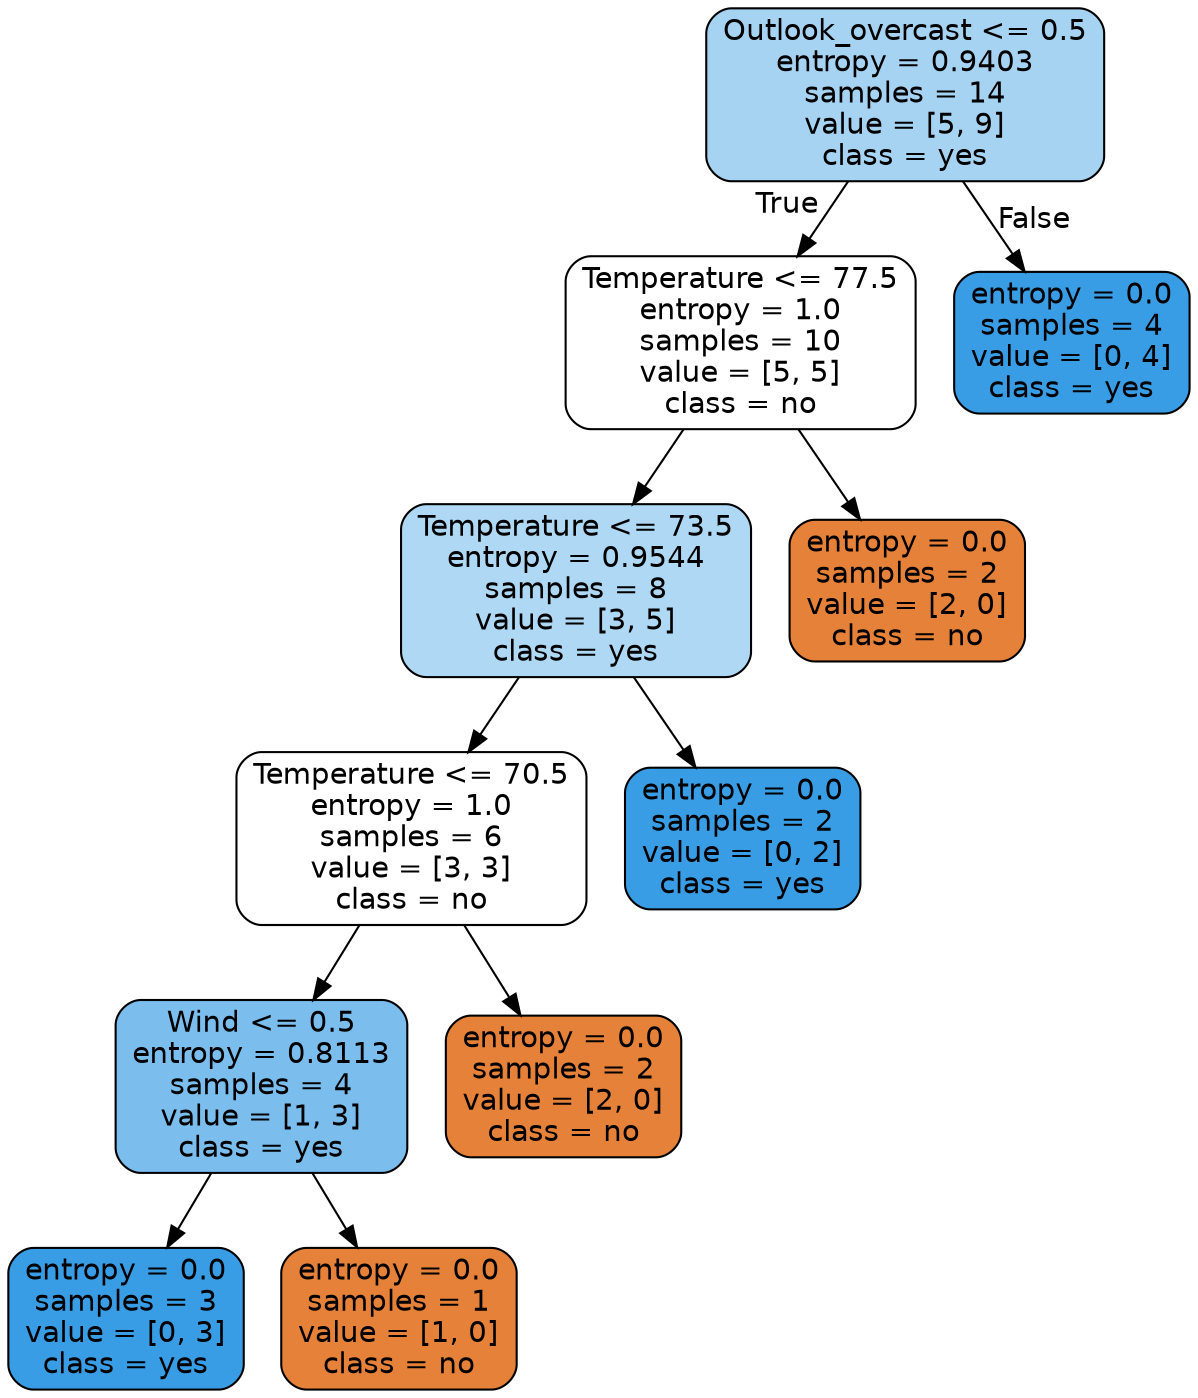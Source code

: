 digraph Tree {
node [shape=box, style="filled, rounded", color="black", fontname=helvetica] ;
edge [fontname=helvetica] ;
0 [label="Outlook_overcast <= 0.5\nentropy = 0.9403\nsamples = 14\nvalue = [5, 9]\nclass = yes", fillcolor="#399de571"] ;
1 [label="Temperature <= 77.5\nentropy = 1.0\nsamples = 10\nvalue = [5, 5]\nclass = no", fillcolor="#e5813900"] ;
0 -> 1 [labeldistance=2.5, labelangle=45, headlabel="True"] ;
2 [label="Temperature <= 73.5\nentropy = 0.9544\nsamples = 8\nvalue = [3, 5]\nclass = yes", fillcolor="#399de566"] ;
1 -> 2 ;
3 [label="Temperature <= 70.5\nentropy = 1.0\nsamples = 6\nvalue = [3, 3]\nclass = no", fillcolor="#e5813900"] ;
2 -> 3 ;
4 [label="Wind <= 0.5\nentropy = 0.8113\nsamples = 4\nvalue = [1, 3]\nclass = yes", fillcolor="#399de5aa"] ;
3 -> 4 ;
5 [label="entropy = 0.0\nsamples = 3\nvalue = [0, 3]\nclass = yes", fillcolor="#399de5ff"] ;
4 -> 5 ;
6 [label="entropy = 0.0\nsamples = 1\nvalue = [1, 0]\nclass = no", fillcolor="#e58139ff"] ;
4 -> 6 ;
7 [label="entropy = 0.0\nsamples = 2\nvalue = [2, 0]\nclass = no", fillcolor="#e58139ff"] ;
3 -> 7 ;
8 [label="entropy = 0.0\nsamples = 2\nvalue = [0, 2]\nclass = yes", fillcolor="#399de5ff"] ;
2 -> 8 ;
9 [label="entropy = 0.0\nsamples = 2\nvalue = [2, 0]\nclass = no", fillcolor="#e58139ff"] ;
1 -> 9 ;
10 [label="entropy = 0.0\nsamples = 4\nvalue = [0, 4]\nclass = yes", fillcolor="#399de5ff"] ;
0 -> 10 [labeldistance=2.5, labelangle=-45, headlabel="False"] ;
}